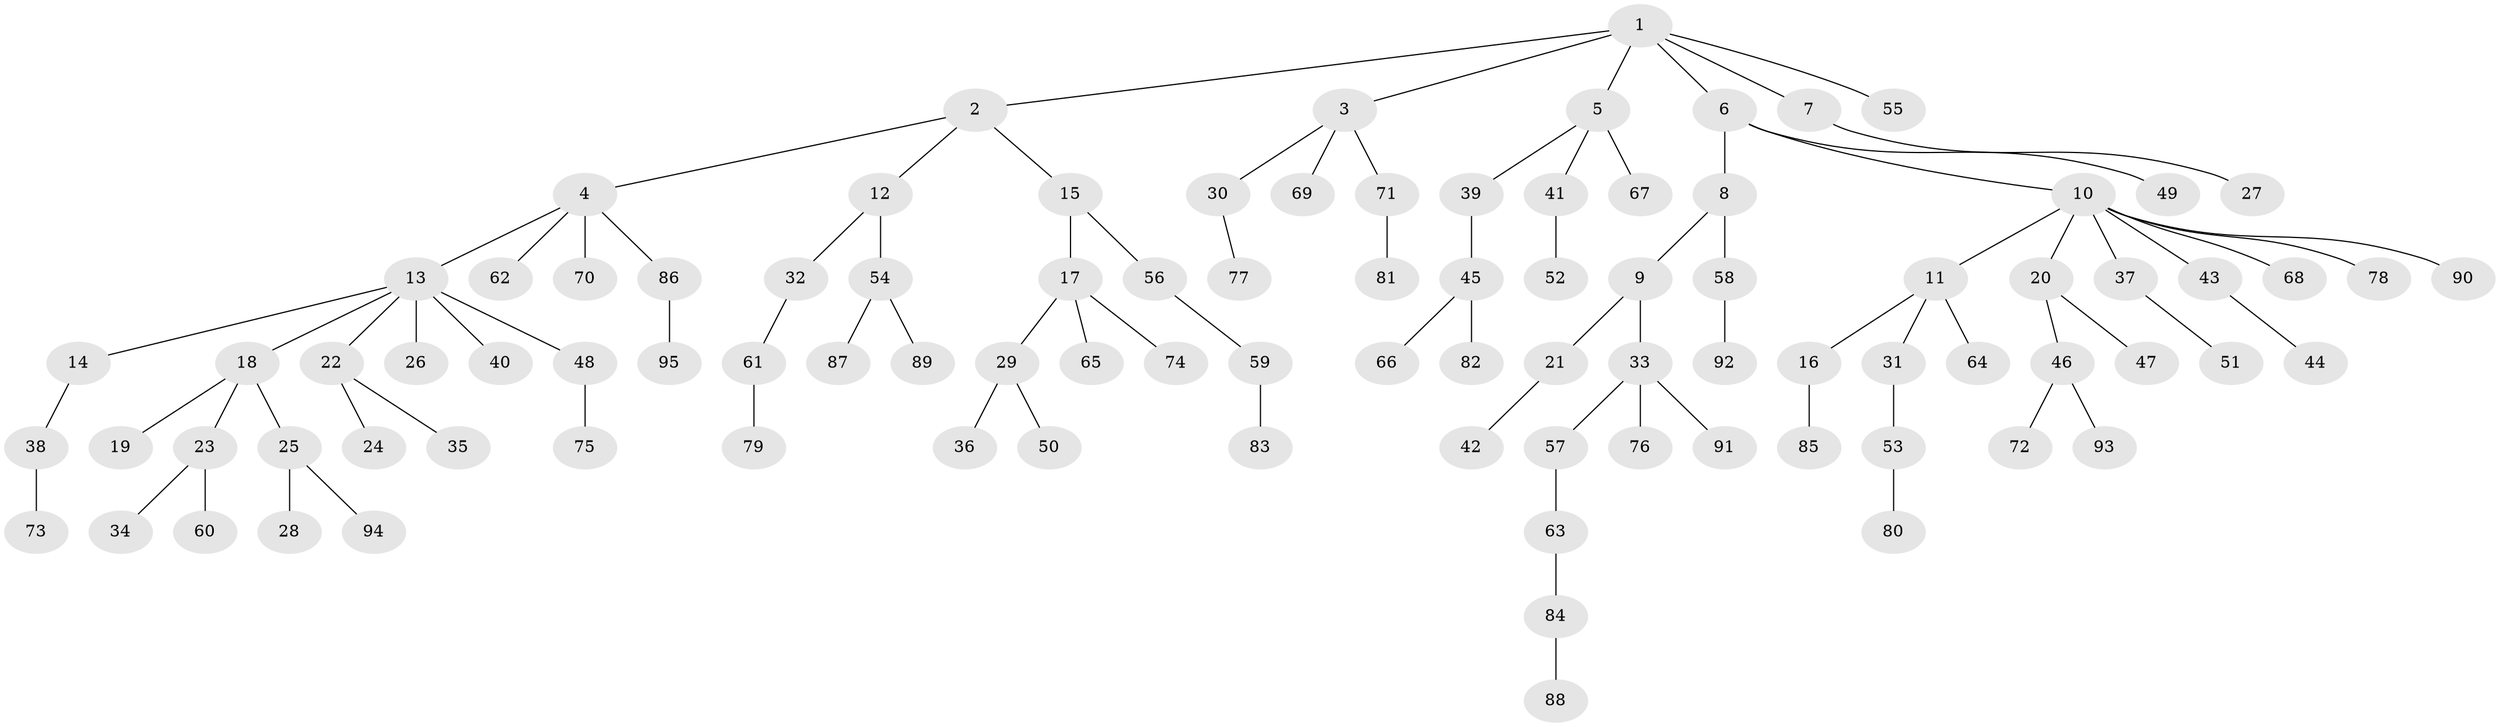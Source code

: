 // coarse degree distribution, {4: 0.10344827586206896, 2: 0.41379310344827586, 3: 0.034482758620689655, 5: 0.034482758620689655, 1: 0.41379310344827586}
// Generated by graph-tools (version 1.1) at 2025/51/03/04/25 22:51:54]
// undirected, 95 vertices, 94 edges
graph export_dot {
  node [color=gray90,style=filled];
  1;
  2;
  3;
  4;
  5;
  6;
  7;
  8;
  9;
  10;
  11;
  12;
  13;
  14;
  15;
  16;
  17;
  18;
  19;
  20;
  21;
  22;
  23;
  24;
  25;
  26;
  27;
  28;
  29;
  30;
  31;
  32;
  33;
  34;
  35;
  36;
  37;
  38;
  39;
  40;
  41;
  42;
  43;
  44;
  45;
  46;
  47;
  48;
  49;
  50;
  51;
  52;
  53;
  54;
  55;
  56;
  57;
  58;
  59;
  60;
  61;
  62;
  63;
  64;
  65;
  66;
  67;
  68;
  69;
  70;
  71;
  72;
  73;
  74;
  75;
  76;
  77;
  78;
  79;
  80;
  81;
  82;
  83;
  84;
  85;
  86;
  87;
  88;
  89;
  90;
  91;
  92;
  93;
  94;
  95;
  1 -- 2;
  1 -- 3;
  1 -- 5;
  1 -- 6;
  1 -- 7;
  1 -- 55;
  2 -- 4;
  2 -- 12;
  2 -- 15;
  3 -- 30;
  3 -- 69;
  3 -- 71;
  4 -- 13;
  4 -- 62;
  4 -- 70;
  4 -- 86;
  5 -- 39;
  5 -- 41;
  5 -- 67;
  6 -- 8;
  6 -- 10;
  6 -- 49;
  7 -- 27;
  8 -- 9;
  8 -- 58;
  9 -- 21;
  9 -- 33;
  10 -- 11;
  10 -- 20;
  10 -- 37;
  10 -- 43;
  10 -- 68;
  10 -- 78;
  10 -- 90;
  11 -- 16;
  11 -- 31;
  11 -- 64;
  12 -- 32;
  12 -- 54;
  13 -- 14;
  13 -- 18;
  13 -- 22;
  13 -- 26;
  13 -- 40;
  13 -- 48;
  14 -- 38;
  15 -- 17;
  15 -- 56;
  16 -- 85;
  17 -- 29;
  17 -- 65;
  17 -- 74;
  18 -- 19;
  18 -- 23;
  18 -- 25;
  20 -- 46;
  20 -- 47;
  21 -- 42;
  22 -- 24;
  22 -- 35;
  23 -- 34;
  23 -- 60;
  25 -- 28;
  25 -- 94;
  29 -- 36;
  29 -- 50;
  30 -- 77;
  31 -- 53;
  32 -- 61;
  33 -- 57;
  33 -- 76;
  33 -- 91;
  37 -- 51;
  38 -- 73;
  39 -- 45;
  41 -- 52;
  43 -- 44;
  45 -- 66;
  45 -- 82;
  46 -- 72;
  46 -- 93;
  48 -- 75;
  53 -- 80;
  54 -- 87;
  54 -- 89;
  56 -- 59;
  57 -- 63;
  58 -- 92;
  59 -- 83;
  61 -- 79;
  63 -- 84;
  71 -- 81;
  84 -- 88;
  86 -- 95;
}
